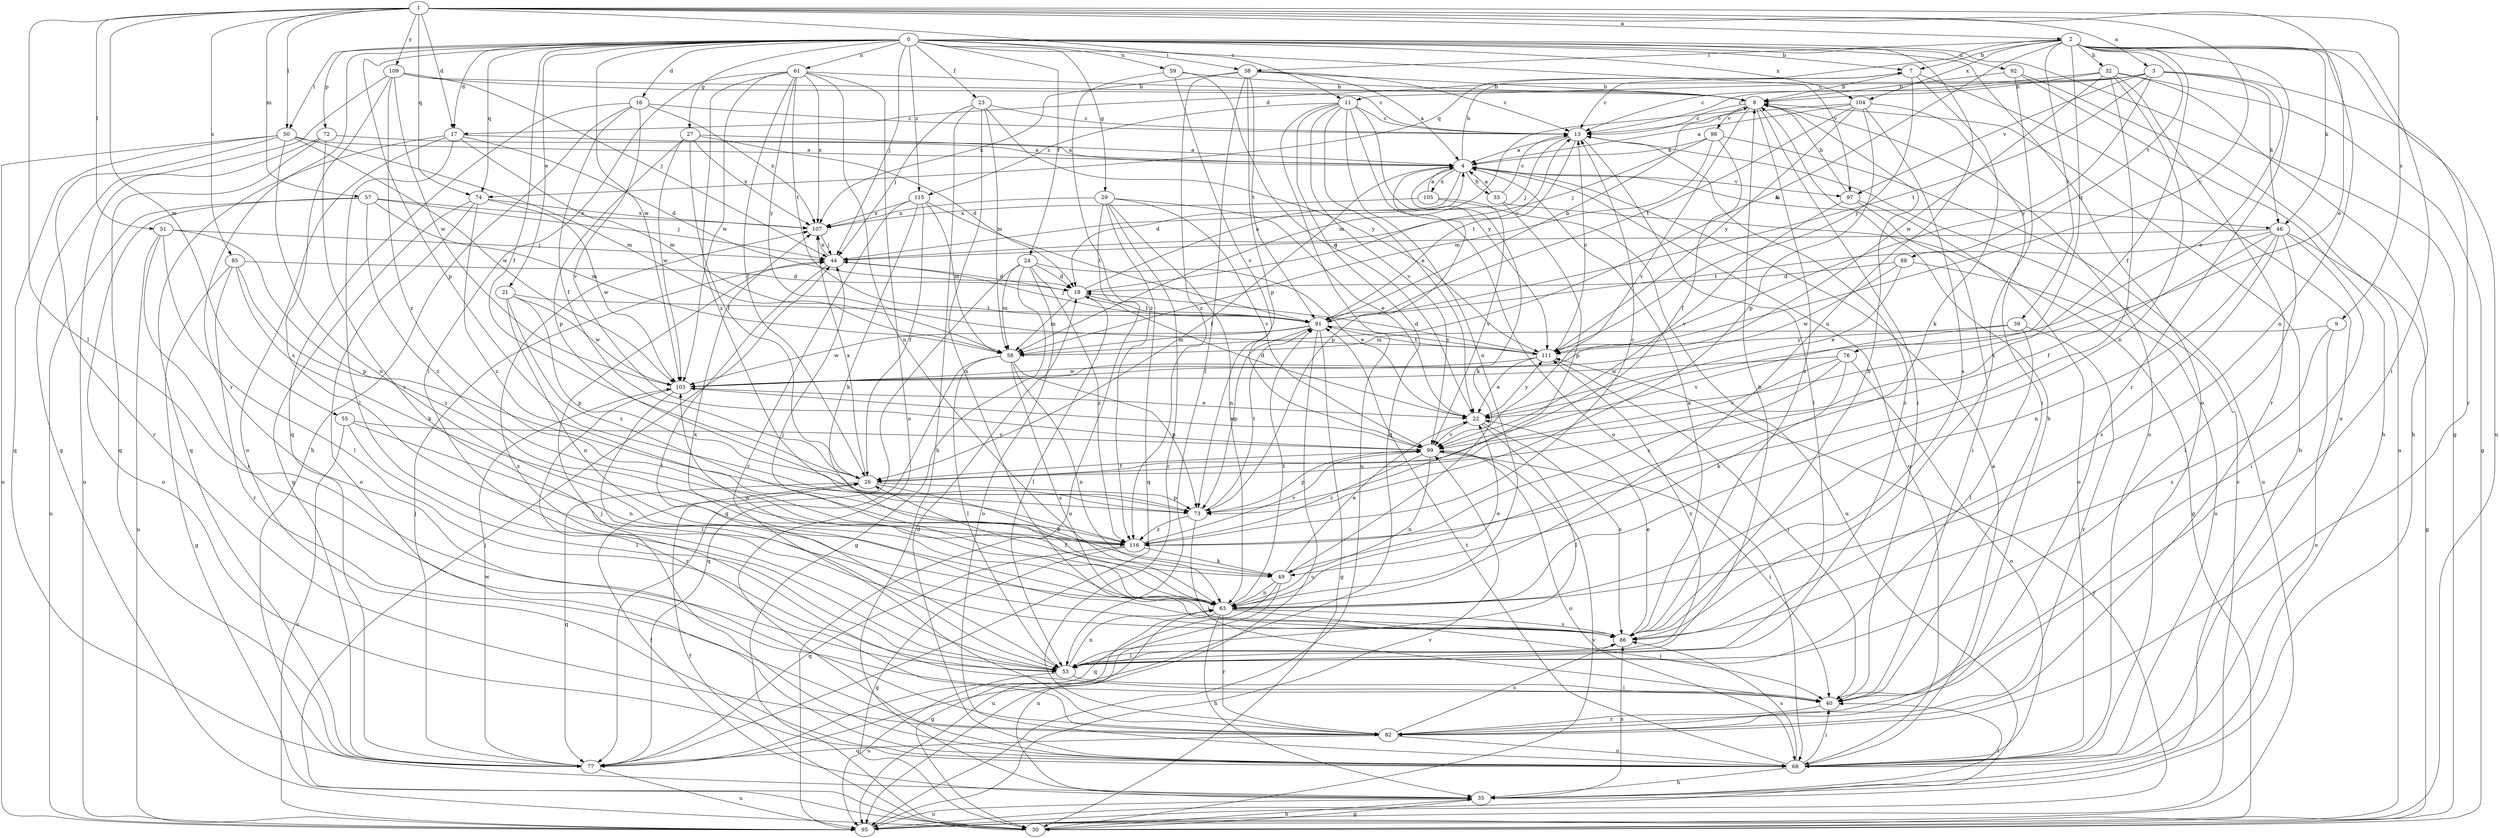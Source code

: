 strict digraph  {
0;
1;
2;
3;
4;
7;
8;
9;
11;
13;
16;
17;
18;
21;
22;
23;
24;
26;
27;
29;
30;
32;
33;
35;
38;
39;
40;
44;
46;
49;
50;
51;
53;
55;
57;
58;
59;
61;
63;
68;
72;
73;
74;
76;
77;
82;
85;
86;
88;
91;
92;
95;
97;
98;
99;
103;
104;
105;
107;
109;
111;
115;
116;
0 -> 7  [label=b];
0 -> 16  [label=d];
0 -> 17  [label=d];
0 -> 21  [label=e];
0 -> 23  [label=f];
0 -> 24  [label=f];
0 -> 26  [label=f];
0 -> 27  [label=g];
0 -> 29  [label=g];
0 -> 30  [label=g];
0 -> 38  [label=i];
0 -> 44  [label=j];
0 -> 50  [label=l];
0 -> 59  [label=n];
0 -> 61  [label=n];
0 -> 63  [label=n];
0 -> 68  [label=o];
0 -> 72  [label=p];
0 -> 73  [label=p];
0 -> 74  [label=q];
0 -> 82  [label=r];
0 -> 92  [label=u];
0 -> 97  [label=v];
0 -> 103  [label=w];
0 -> 104  [label=x];
0 -> 115  [label=z];
1 -> 2  [label=a];
1 -> 3  [label=a];
1 -> 9  [label=c];
1 -> 11  [label=c];
1 -> 17  [label=d];
1 -> 22  [label=e];
1 -> 50  [label=l];
1 -> 51  [label=l];
1 -> 53  [label=l];
1 -> 55  [label=m];
1 -> 57  [label=m];
1 -> 74  [label=q];
1 -> 85  [label=s];
1 -> 109  [label=y];
1 -> 111  [label=y];
2 -> 7  [label=b];
2 -> 26  [label=f];
2 -> 32  [label=h];
2 -> 38  [label=i];
2 -> 39  [label=i];
2 -> 40  [label=i];
2 -> 46  [label=k];
2 -> 58  [label=m];
2 -> 63  [label=n];
2 -> 74  [label=q];
2 -> 76  [label=q];
2 -> 82  [label=r];
2 -> 88  [label=t];
2 -> 95  [label=u];
2 -> 104  [label=x];
3 -> 11  [label=c];
3 -> 13  [label=c];
3 -> 17  [label=d];
3 -> 22  [label=e];
3 -> 46  [label=k];
3 -> 82  [label=r];
3 -> 91  [label=t];
3 -> 97  [label=v];
3 -> 111  [label=y];
4 -> 7  [label=b];
4 -> 18  [label=d];
4 -> 26  [label=f];
4 -> 33  [label=h];
4 -> 46  [label=k];
4 -> 49  [label=k];
4 -> 68  [label=o];
4 -> 73  [label=p];
4 -> 97  [label=v];
4 -> 105  [label=x];
7 -> 8  [label=b];
7 -> 13  [label=c];
7 -> 49  [label=k];
7 -> 68  [label=o];
7 -> 111  [label=y];
8 -> 13  [label=c];
8 -> 40  [label=i];
8 -> 58  [label=m];
8 -> 68  [label=o];
8 -> 86  [label=s];
8 -> 98  [label=v];
8 -> 99  [label=v];
9 -> 58  [label=m];
9 -> 68  [label=o];
9 -> 86  [label=s];
11 -> 13  [label=c];
11 -> 22  [label=e];
11 -> 63  [label=n];
11 -> 68  [label=o];
11 -> 77  [label=q];
11 -> 95  [label=u];
11 -> 99  [label=v];
11 -> 111  [label=y];
11 -> 115  [label=z];
13 -> 4  [label=a];
13 -> 44  [label=j];
13 -> 53  [label=l];
13 -> 91  [label=t];
16 -> 13  [label=c];
16 -> 26  [label=f];
16 -> 35  [label=h];
16 -> 77  [label=q];
16 -> 99  [label=v];
16 -> 107  [label=x];
17 -> 4  [label=a];
17 -> 18  [label=d];
17 -> 53  [label=l];
17 -> 58  [label=m];
17 -> 68  [label=o];
17 -> 77  [label=q];
18 -> 4  [label=a];
18 -> 13  [label=c];
18 -> 53  [label=l];
18 -> 58  [label=m];
18 -> 91  [label=t];
21 -> 63  [label=n];
21 -> 73  [label=p];
21 -> 91  [label=t];
21 -> 103  [label=w];
21 -> 116  [label=z];
22 -> 18  [label=d];
22 -> 53  [label=l];
22 -> 86  [label=s];
22 -> 99  [label=v];
22 -> 111  [label=y];
23 -> 13  [label=c];
23 -> 35  [label=h];
23 -> 44  [label=j];
23 -> 58  [label=m];
23 -> 86  [label=s];
23 -> 111  [label=y];
24 -> 18  [label=d];
24 -> 22  [label=e];
24 -> 30  [label=g];
24 -> 58  [label=m];
24 -> 68  [label=o];
24 -> 77  [label=q];
24 -> 116  [label=z];
26 -> 49  [label=k];
26 -> 73  [label=p];
26 -> 77  [label=q];
26 -> 107  [label=x];
27 -> 4  [label=a];
27 -> 18  [label=d];
27 -> 26  [label=f];
27 -> 73  [label=p];
27 -> 103  [label=w];
27 -> 107  [label=x];
29 -> 22  [label=e];
29 -> 63  [label=n];
29 -> 77  [label=q];
29 -> 82  [label=r];
29 -> 95  [label=u];
29 -> 99  [label=v];
29 -> 107  [label=x];
30 -> 26  [label=f];
30 -> 35  [label=h];
30 -> 44  [label=j];
30 -> 99  [label=v];
32 -> 8  [label=b];
32 -> 13  [label=c];
32 -> 30  [label=g];
32 -> 35  [label=h];
32 -> 63  [label=n];
32 -> 82  [label=r];
32 -> 103  [label=w];
32 -> 116  [label=z];
33 -> 4  [label=a];
33 -> 13  [label=c];
33 -> 30  [label=g];
33 -> 73  [label=p];
35 -> 8  [label=b];
35 -> 26  [label=f];
35 -> 30  [label=g];
35 -> 40  [label=i];
35 -> 63  [label=n];
35 -> 86  [label=s];
35 -> 95  [label=u];
38 -> 4  [label=a];
38 -> 8  [label=b];
38 -> 13  [label=c];
38 -> 53  [label=l];
38 -> 73  [label=p];
38 -> 91  [label=t];
38 -> 107  [label=x];
38 -> 116  [label=z];
39 -> 53  [label=l];
39 -> 82  [label=r];
39 -> 99  [label=v];
39 -> 111  [label=y];
40 -> 82  [label=r];
40 -> 107  [label=x];
44 -> 18  [label=d];
44 -> 53  [label=l];
44 -> 107  [label=x];
46 -> 26  [label=f];
46 -> 30  [label=g];
46 -> 40  [label=i];
46 -> 44  [label=j];
46 -> 53  [label=l];
46 -> 63  [label=n];
46 -> 86  [label=s];
46 -> 91  [label=t];
49 -> 22  [label=e];
49 -> 63  [label=n];
49 -> 77  [label=q];
49 -> 95  [label=u];
50 -> 4  [label=a];
50 -> 58  [label=m];
50 -> 63  [label=n];
50 -> 77  [label=q];
50 -> 82  [label=r];
50 -> 95  [label=u];
50 -> 103  [label=w];
51 -> 40  [label=i];
51 -> 44  [label=j];
51 -> 53  [label=l];
51 -> 73  [label=p];
51 -> 95  [label=u];
53 -> 8  [label=b];
53 -> 13  [label=c];
53 -> 40  [label=i];
53 -> 63  [label=n];
53 -> 95  [label=u];
53 -> 111  [label=y];
55 -> 53  [label=l];
55 -> 63  [label=n];
55 -> 95  [label=u];
55 -> 99  [label=v];
57 -> 44  [label=j];
57 -> 58  [label=m];
57 -> 68  [label=o];
57 -> 95  [label=u];
57 -> 107  [label=x];
57 -> 116  [label=z];
58 -> 53  [label=l];
58 -> 63  [label=n];
58 -> 73  [label=p];
58 -> 77  [label=q];
58 -> 86  [label=s];
59 -> 8  [label=b];
59 -> 22  [label=e];
59 -> 99  [label=v];
59 -> 116  [label=z];
61 -> 8  [label=b];
61 -> 26  [label=f];
61 -> 53  [label=l];
61 -> 63  [label=n];
61 -> 68  [label=o];
61 -> 91  [label=t];
61 -> 103  [label=w];
61 -> 107  [label=x];
61 -> 111  [label=y];
61 -> 116  [label=z];
63 -> 22  [label=e];
63 -> 26  [label=f];
63 -> 30  [label=g];
63 -> 35  [label=h];
63 -> 40  [label=i];
63 -> 44  [label=j];
63 -> 82  [label=r];
63 -> 86  [label=s];
63 -> 91  [label=t];
63 -> 103  [label=w];
68 -> 4  [label=a];
68 -> 18  [label=d];
68 -> 35  [label=h];
68 -> 40  [label=i];
68 -> 44  [label=j];
68 -> 86  [label=s];
68 -> 91  [label=t];
72 -> 4  [label=a];
72 -> 77  [label=q];
72 -> 86  [label=s];
72 -> 95  [label=u];
73 -> 40  [label=i];
73 -> 91  [label=t];
73 -> 116  [label=z];
74 -> 68  [label=o];
74 -> 77  [label=q];
74 -> 103  [label=w];
74 -> 107  [label=x];
74 -> 116  [label=z];
76 -> 49  [label=k];
76 -> 68  [label=o];
76 -> 99  [label=v];
76 -> 103  [label=w];
76 -> 116  [label=z];
77 -> 44  [label=j];
77 -> 95  [label=u];
77 -> 103  [label=w];
82 -> 8  [label=b];
82 -> 68  [label=o];
82 -> 77  [label=q];
82 -> 86  [label=s];
85 -> 18  [label=d];
85 -> 30  [label=g];
85 -> 49  [label=k];
85 -> 82  [label=r];
85 -> 116  [label=z];
86 -> 4  [label=a];
86 -> 8  [label=b];
86 -> 22  [label=e];
86 -> 53  [label=l];
86 -> 107  [label=x];
88 -> 18  [label=d];
88 -> 22  [label=e];
88 -> 68  [label=o];
88 -> 103  [label=w];
91 -> 8  [label=b];
91 -> 30  [label=g];
91 -> 44  [label=j];
91 -> 58  [label=m];
91 -> 73  [label=p];
91 -> 95  [label=u];
91 -> 103  [label=w];
91 -> 111  [label=y];
92 -> 8  [label=b];
92 -> 35  [label=h];
92 -> 86  [label=s];
92 -> 95  [label=u];
95 -> 13  [label=c];
95 -> 99  [label=v];
95 -> 111  [label=y];
97 -> 8  [label=b];
97 -> 40  [label=i];
97 -> 68  [label=o];
97 -> 99  [label=v];
98 -> 4  [label=a];
98 -> 26  [label=f];
98 -> 44  [label=j];
98 -> 58  [label=m];
98 -> 95  [label=u];
99 -> 26  [label=f];
99 -> 40  [label=i];
99 -> 63  [label=n];
99 -> 68  [label=o];
99 -> 73  [label=p];
99 -> 103  [label=w];
99 -> 116  [label=z];
103 -> 22  [label=e];
103 -> 53  [label=l];
103 -> 82  [label=r];
104 -> 4  [label=a];
104 -> 13  [label=c];
104 -> 40  [label=i];
104 -> 73  [label=p];
104 -> 86  [label=s];
104 -> 91  [label=t];
104 -> 111  [label=y];
105 -> 4  [label=a];
105 -> 95  [label=u];
105 -> 99  [label=v];
105 -> 107  [label=x];
107 -> 44  [label=j];
109 -> 8  [label=b];
109 -> 13  [label=c];
109 -> 30  [label=g];
109 -> 44  [label=j];
109 -> 86  [label=s];
109 -> 103  [label=w];
109 -> 116  [label=z];
111 -> 13  [label=c];
111 -> 18  [label=d];
111 -> 22  [label=e];
111 -> 40  [label=i];
111 -> 91  [label=t];
111 -> 103  [label=w];
115 -> 26  [label=f];
115 -> 49  [label=k];
115 -> 58  [label=m];
115 -> 82  [label=r];
115 -> 91  [label=t];
115 -> 107  [label=x];
116 -> 13  [label=c];
116 -> 30  [label=g];
116 -> 49  [label=k];
116 -> 77  [label=q];
116 -> 99  [label=v];
}
